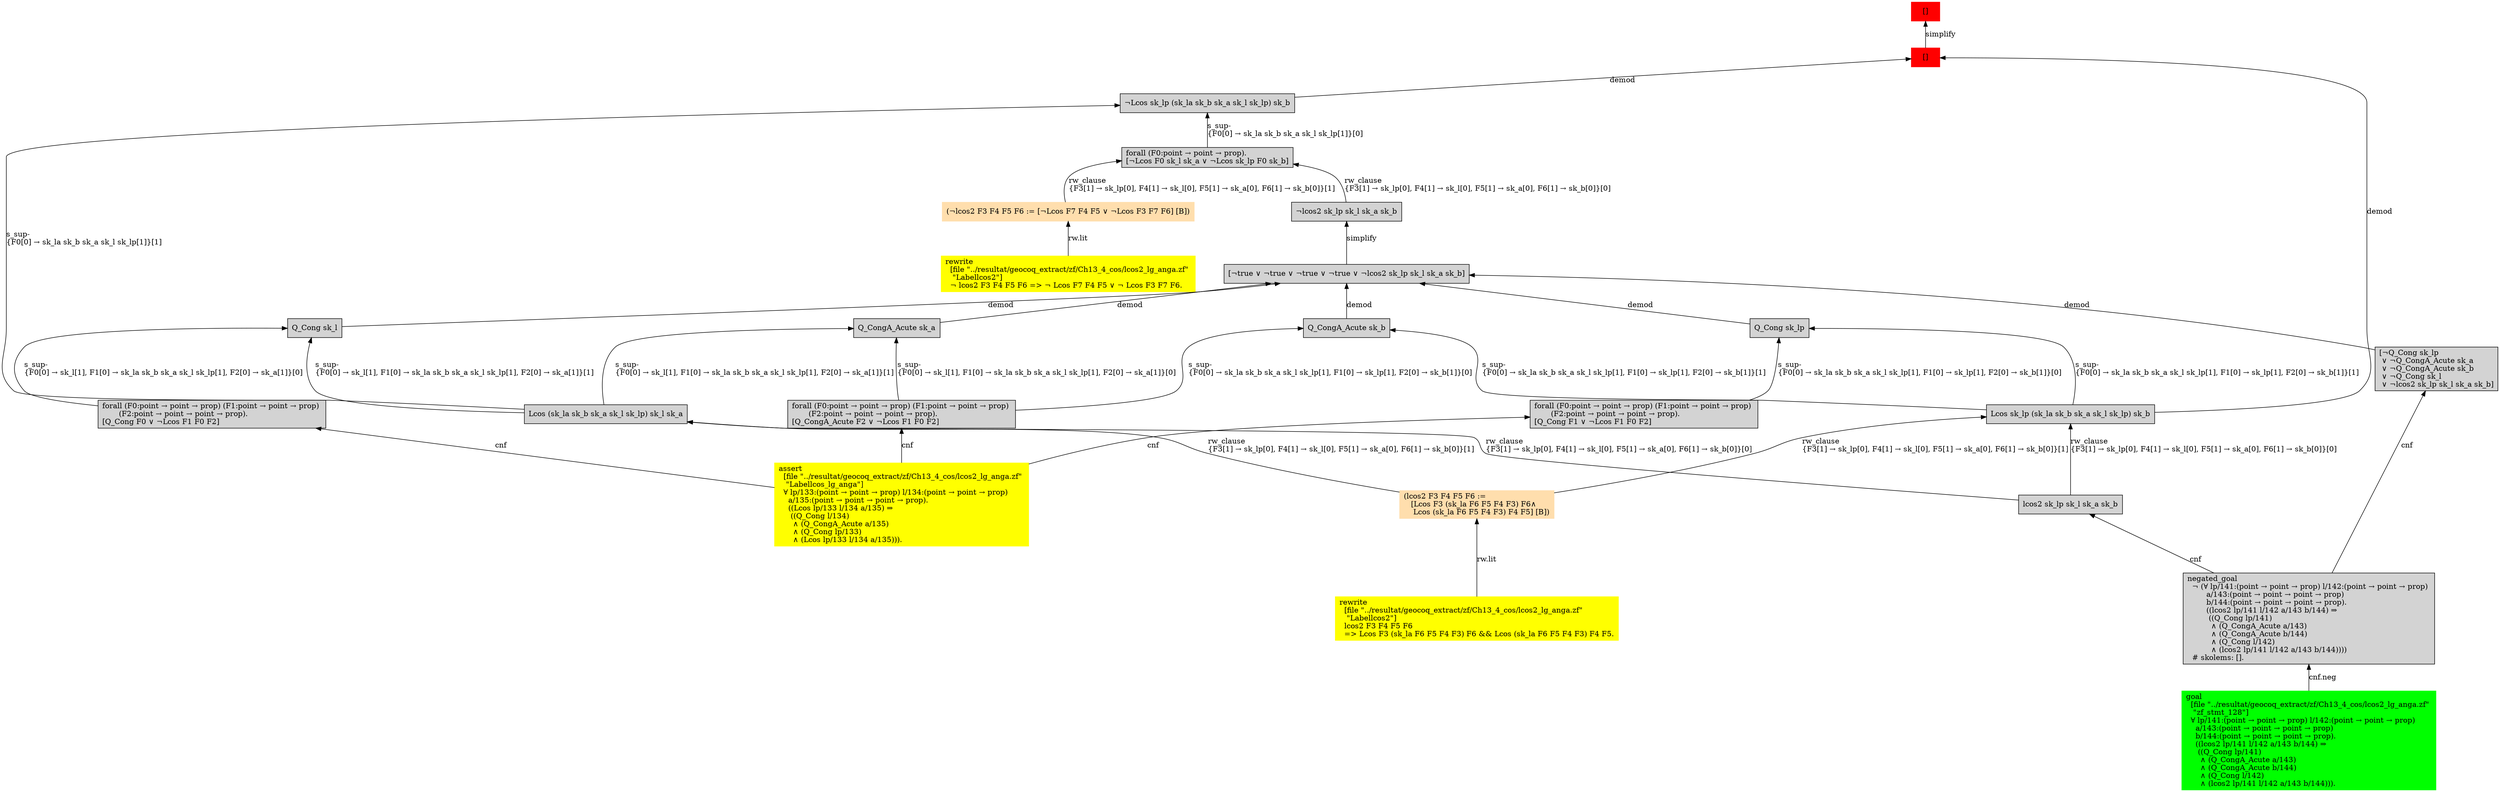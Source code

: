 digraph "unsat_graph" {
  vertex_0 [color=red, label="[]", shape=box, style=filled];
  vertex_0 -> vertex_1 [label="simplify", dir="back"];
  vertex_1 [color=red, label="[]", shape=box, style=filled];
  vertex_1 -> vertex_2 [label="demod", dir="back"];
  vertex_2 [shape=box, label="Lcos sk_lp (sk_la sk_b sk_a sk_l sk_lp) sk_b\l", style=filled];
  vertex_2 -> vertex_3 [label="rw_clause\l\{F3[1] → sk_lp[0], F4[1] → sk_l[0], F5[1] → sk_a[0], F6[1] → sk_b[0]\}[1]\l", dir="back"];
  vertex_3 [color=navajowhite, shape=box, label="(lcos2 F3 F4 F5 F6 :=\l   [Lcos F3 (sk_la F6 F5 F4 F3) F6∧\l    Lcos (sk_la F6 F5 F4 F3) F4 F5] [B])\l", style=filled];
  vertex_3 -> vertex_4 [label="rw.lit", dir="back"];
  vertex_4 [color=yellow, shape=box, label="rewrite\l  [file \"../resultat/geocoq_extract/zf/Ch13_4_cos/lcos2_lg_anga.zf\" \l   \"Labellcos2\"]\l  lcos2 F3 F4 F5 F6\l  =\> Lcos F3 (sk_la F6 F5 F4 F3) F6 && Lcos (sk_la F6 F5 F4 F3) F4 F5.\l", style=filled];
  vertex_2 -> vertex_5 [label="rw_clause\l\{F3[1] → sk_lp[0], F4[1] → sk_l[0], F5[1] → sk_a[0], F6[1] → sk_b[0]\}[0]\l", dir="back"];
  vertex_5 [shape=box, label="lcos2 sk_lp sk_l sk_a sk_b\l", style=filled];
  vertex_5 -> vertex_6 [label="cnf", dir="back"];
  vertex_6 [shape=box, label="negated_goal\l  ¬ (∀ lp/141:(point → point → prop) l/142:(point → point → prop) \l        a/143:(point → point → point → prop) \l        b/144:(point → point → point → prop).\l        ((lcos2 lp/141 l/142 a/143 b/144) ⇒\l         ((Q_Cong lp/141)\l          ∧ (Q_CongA_Acute a/143)\l          ∧ (Q_CongA_Acute b/144)\l          ∧ (Q_Cong l/142)\l          ∧ (lcos2 lp/141 l/142 a/143 b/144))))\l  # skolems: [].\l", style=filled];
  vertex_6 -> vertex_7 [label="cnf.neg", dir="back"];
  vertex_7 [color=green, shape=box, label="goal\l  [file \"../resultat/geocoq_extract/zf/Ch13_4_cos/lcos2_lg_anga.zf\" \l   \"zf_stmt_128\"]\l  ∀ lp/141:(point → point → prop) l/142:(point → point → prop) \l    a/143:(point → point → point → prop) \l    b/144:(point → point → point → prop).\l    ((lcos2 lp/141 l/142 a/143 b/144) ⇒\l     ((Q_Cong lp/141)\l      ∧ (Q_CongA_Acute a/143)\l      ∧ (Q_CongA_Acute b/144)\l      ∧ (Q_Cong l/142)\l      ∧ (lcos2 lp/141 l/142 a/143 b/144))).\l", style=filled];
  vertex_1 -> vertex_8 [label="demod", dir="back"];
  vertex_8 [shape=box, label="¬Lcos sk_lp (sk_la sk_b sk_a sk_l sk_lp) sk_b\l", style=filled];
  vertex_8 -> vertex_9 [label="s_sup-\l\{F0[0] → sk_la sk_b sk_a sk_l sk_lp[1]\}[0]\l", dir="back"];
  vertex_9 [shape=box, label="forall (F0:point → point → prop).\l[¬Lcos F0 sk_l sk_a ∨ ¬Lcos sk_lp F0 sk_b]\l", style=filled];
  vertex_9 -> vertex_10 [label="rw_clause\l\{F3[1] → sk_lp[0], F4[1] → sk_l[0], F5[1] → sk_a[0], F6[1] → sk_b[0]\}[1]\l", dir="back"];
  vertex_10 [color=navajowhite, shape=box, label="(¬lcos2 F3 F4 F5 F6 := [¬Lcos F7 F4 F5 ∨ ¬Lcos F3 F7 F6] [B])\l", style=filled];
  vertex_10 -> vertex_11 [label="rw.lit", dir="back"];
  vertex_11 [color=yellow, shape=box, label="rewrite\l  [file \"../resultat/geocoq_extract/zf/Ch13_4_cos/lcos2_lg_anga.zf\" \l   \"Labellcos2\"]\l  ¬ lcos2 F3 F4 F5 F6 =\> ¬ Lcos F7 F4 F5 ∨ ¬ Lcos F3 F7 F6.\l", style=filled];
  vertex_9 -> vertex_12 [label="rw_clause\l\{F3[1] → sk_lp[0], F4[1] → sk_l[0], F5[1] → sk_a[0], F6[1] → sk_b[0]\}[0]\l", dir="back"];
  vertex_12 [shape=box, label="¬lcos2 sk_lp sk_l sk_a sk_b\l", style=filled];
  vertex_12 -> vertex_13 [label="simplify", dir="back"];
  vertex_13 [shape=box, label="[¬true ∨ ¬true ∨ ¬true ∨ ¬true ∨ ¬lcos2 sk_lp sk_l sk_a sk_b]\l", style=filled];
  vertex_13 -> vertex_14 [label="demod", dir="back"];
  vertex_14 [shape=box, label="Q_Cong sk_l\l", style=filled];
  vertex_14 -> vertex_15 [label="s_sup-\l\{F0[0] → sk_l[1], F1[0] → sk_la sk_b sk_a sk_l sk_lp[1], F2[0] → sk_a[1]\}[0]\l", dir="back"];
  vertex_15 [shape=box, label="forall (F0:point → point → prop) (F1:point → point → prop) \l       (F2:point → point → point → prop).\l[Q_Cong F0 ∨ ¬Lcos F1 F0 F2]\l", style=filled];
  vertex_15 -> vertex_16 [label="cnf", dir="back"];
  vertex_16 [color=yellow, shape=box, label="assert\l  [file \"../resultat/geocoq_extract/zf/Ch13_4_cos/lcos2_lg_anga.zf\" \l   \"Labellcos_lg_anga\"]\l  ∀ lp/133:(point → point → prop) l/134:(point → point → prop) \l    a/135:(point → point → point → prop).\l    ((Lcos lp/133 l/134 a/135) ⇒\l     ((Q_Cong l/134)\l      ∧ (Q_CongA_Acute a/135)\l      ∧ (Q_Cong lp/133)\l      ∧ (Lcos lp/133 l/134 a/135))).\l", style=filled];
  vertex_14 -> vertex_17 [label="s_sup-\l\{F0[0] → sk_l[1], F1[0] → sk_la sk_b sk_a sk_l sk_lp[1], F2[0] → sk_a[1]\}[1]\l", dir="back"];
  vertex_17 [shape=box, label="Lcos (sk_la sk_b sk_a sk_l sk_lp) sk_l sk_a\l", style=filled];
  vertex_17 -> vertex_3 [label="rw_clause\l\{F3[1] → sk_lp[0], F4[1] → sk_l[0], F5[1] → sk_a[0], F6[1] → sk_b[0]\}[1]\l", dir="back"];
  vertex_17 -> vertex_5 [label="rw_clause\l\{F3[1] → sk_lp[0], F4[1] → sk_l[0], F5[1] → sk_a[0], F6[1] → sk_b[0]\}[0]\l", dir="back"];
  vertex_13 -> vertex_18 [label="demod", dir="back"];
  vertex_18 [shape=box, label="Q_CongA_Acute sk_b\l", style=filled];
  vertex_18 -> vertex_19 [label="s_sup-\l\{F0[0] → sk_la sk_b sk_a sk_l sk_lp[1], F1[0] → sk_lp[1], F2[0] → sk_b[1]\}[0]\l", dir="back"];
  vertex_19 [shape=box, label="forall (F0:point → point → prop) (F1:point → point → prop) \l       (F2:point → point → point → prop).\l[Q_CongA_Acute F2 ∨ ¬Lcos F1 F0 F2]\l", style=filled];
  vertex_19 -> vertex_16 [label="cnf", dir="back"];
  vertex_18 -> vertex_2 [label="s_sup-\l\{F0[0] → sk_la sk_b sk_a sk_l sk_lp[1], F1[0] → sk_lp[1], F2[0] → sk_b[1]\}[1]\l", dir="back"];
  vertex_13 -> vertex_20 [label="demod", dir="back"];
  vertex_20 [shape=box, label="Q_CongA_Acute sk_a\l", style=filled];
  vertex_20 -> vertex_19 [label="s_sup-\l\{F0[0] → sk_l[1], F1[0] → sk_la sk_b sk_a sk_l sk_lp[1], F2[0] → sk_a[1]\}[0]\l", dir="back"];
  vertex_20 -> vertex_17 [label="s_sup-\l\{F0[0] → sk_l[1], F1[0] → sk_la sk_b sk_a sk_l sk_lp[1], F2[0] → sk_a[1]\}[1]\l", dir="back"];
  vertex_13 -> vertex_21 [label="demod", dir="back"];
  vertex_21 [shape=box, label="Q_Cong sk_lp\l", style=filled];
  vertex_21 -> vertex_22 [label="s_sup-\l\{F0[0] → sk_la sk_b sk_a sk_l sk_lp[1], F1[0] → sk_lp[1], F2[0] → sk_b[1]\}[0]\l", dir="back"];
  vertex_22 [shape=box, label="forall (F0:point → point → prop) (F1:point → point → prop) \l       (F2:point → point → point → prop).\l[Q_Cong F1 ∨ ¬Lcos F1 F0 F2]\l", style=filled];
  vertex_22 -> vertex_16 [label="cnf", dir="back"];
  vertex_21 -> vertex_2 [label="s_sup-\l\{F0[0] → sk_la sk_b sk_a sk_l sk_lp[1], F1[0] → sk_lp[1], F2[0] → sk_b[1]\}[1]\l", dir="back"];
  vertex_13 -> vertex_23 [label="demod", dir="back"];
  vertex_23 [shape=box, label="[¬Q_Cong sk_lp\l ∨ ¬Q_CongA_Acute sk_a\l ∨ ¬Q_CongA_Acute sk_b\l ∨ ¬Q_Cong sk_l\l ∨ ¬lcos2 sk_lp sk_l sk_a sk_b]\l", style=filled];
  vertex_23 -> vertex_6 [label="cnf", dir="back"];
  vertex_8 -> vertex_17 [label="s_sup-\l\{F0[0] → sk_la sk_b sk_a sk_l sk_lp[1]\}[1]\l", dir="back"];
  }


